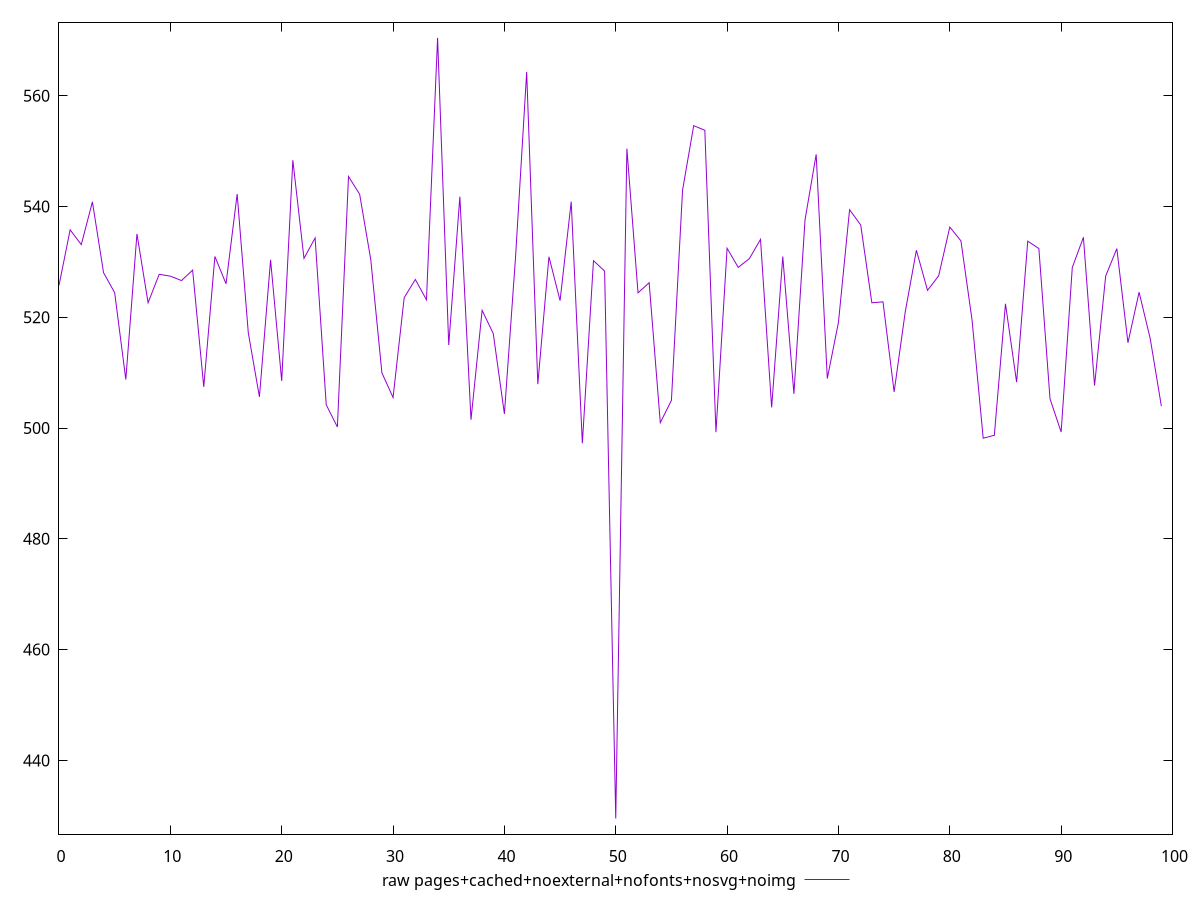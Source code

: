 $_rawPagesCachedNoexternalNofontsNosvgNoimg <<EOF
525.7599999999999
535.78
533.108
540.8319999999998
528.052
524.4240000000001
508.76000000000005
535.0440000000002
522.62
527.7519999999998
527.42
526.6200000000001
528.5160000000001
507.43199999999996
530.9679999999998
526.04
542.248
517.1799999999998
505.62400000000025
530.3559999999998
508.5079999999999
548.352
530.6319999999998
534.312
504.196
500.192
545.4039999999998
542.2079999999997
530.3799999999999
509.952
505.50800000000004
523.528
526.8200000000002
523.1520000000002
570.428
514.9800000000001
541.7679999999998
501.504
521.2520000000001
517.0479999999999
502.5520000000001
530.8239999999998
564.2759999999998
507.91600000000005
530.9200000000001
522.9999999999999
540.8720000000001
497.24799999999993
530.208
528.336
429.50800000000004
550.444
524.404
526.236
500.964
504.9960000000001
542.9599999999999
554.584
553.7519999999997
499.25600000000014
532.444
529.008
530.5800000000002
534.06
503.71599999999995
530.9600000000003
506.17600000000004
537.6039999999999
549.4040000000001
508.94400000000013
519.08
539.4119999999999
536.6560000000001
522.6119999999999
522.7840000000001
506.528
520.98
532.096
524.8559999999998
527.4759999999999
536.2799999999999
533.7839999999999
519.4679999999998
498.16800000000006
498.696
522.4279999999998
508.2800000000001
533.7359999999999
532.3959999999998
505.27600000000007
499.27600000000007
528.9759999999999
534.4320000000001
507.66400000000027
527.4399999999999
532.392
515.396
524.5199999999998
516.136
503.96000000000004
EOF
set key outside below
set terminal pngcairo
set output "report_00005_2020-11-02T22-26-11.212Z/mainthread-work-breakdown/pages+cached+noexternal+nofonts+nosvg+noimg//raw.png"
set yrange [426.68960000000004:573.2464]
plot $_rawPagesCachedNoexternalNofontsNosvgNoimg title "raw pages+cached+noexternal+nofonts+nosvg+noimg" with line ,